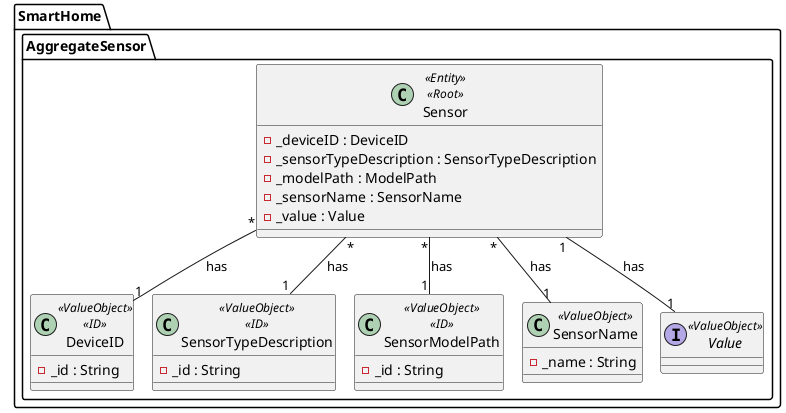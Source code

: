 @startuml
'https://plantuml.com/class-diagram
!pragma layout smetana

package SmartHome.AggregateSensor {
    class Sensor <<Entity>> <<Root>> {
        - _deviceID : DeviceID
        - _sensorTypeDescription : SensorTypeDescription
        - _modelPath : ModelPath
        - _sensorName : SensorName
        - _value : Value
    }
}

package SmartHome.AggregateSensor {
    class DeviceID <<ValueObject>> <<ID>> {
        - _id : String
    }

    class SensorTypeDescription <<ValueObject>> <<ID>> {
        - _id : String
    }
    class SensorModelPath <<ValueObject>> <<ID>> {
        - _id : String
    }

    class SensorName <<ValueObject>> {
        - _name : String
    }

    interface Value <<ValueObject>>{
    }
}

Sensor "*" -- "1" SensorTypeDescription : has
Sensor "*" -- "1" SensorModelPath : has
Sensor "1" -- "1" Value : has
Sensor "*" -- "1" DeviceID : has
Sensor "*" -- "1" SensorName : has

@enduml